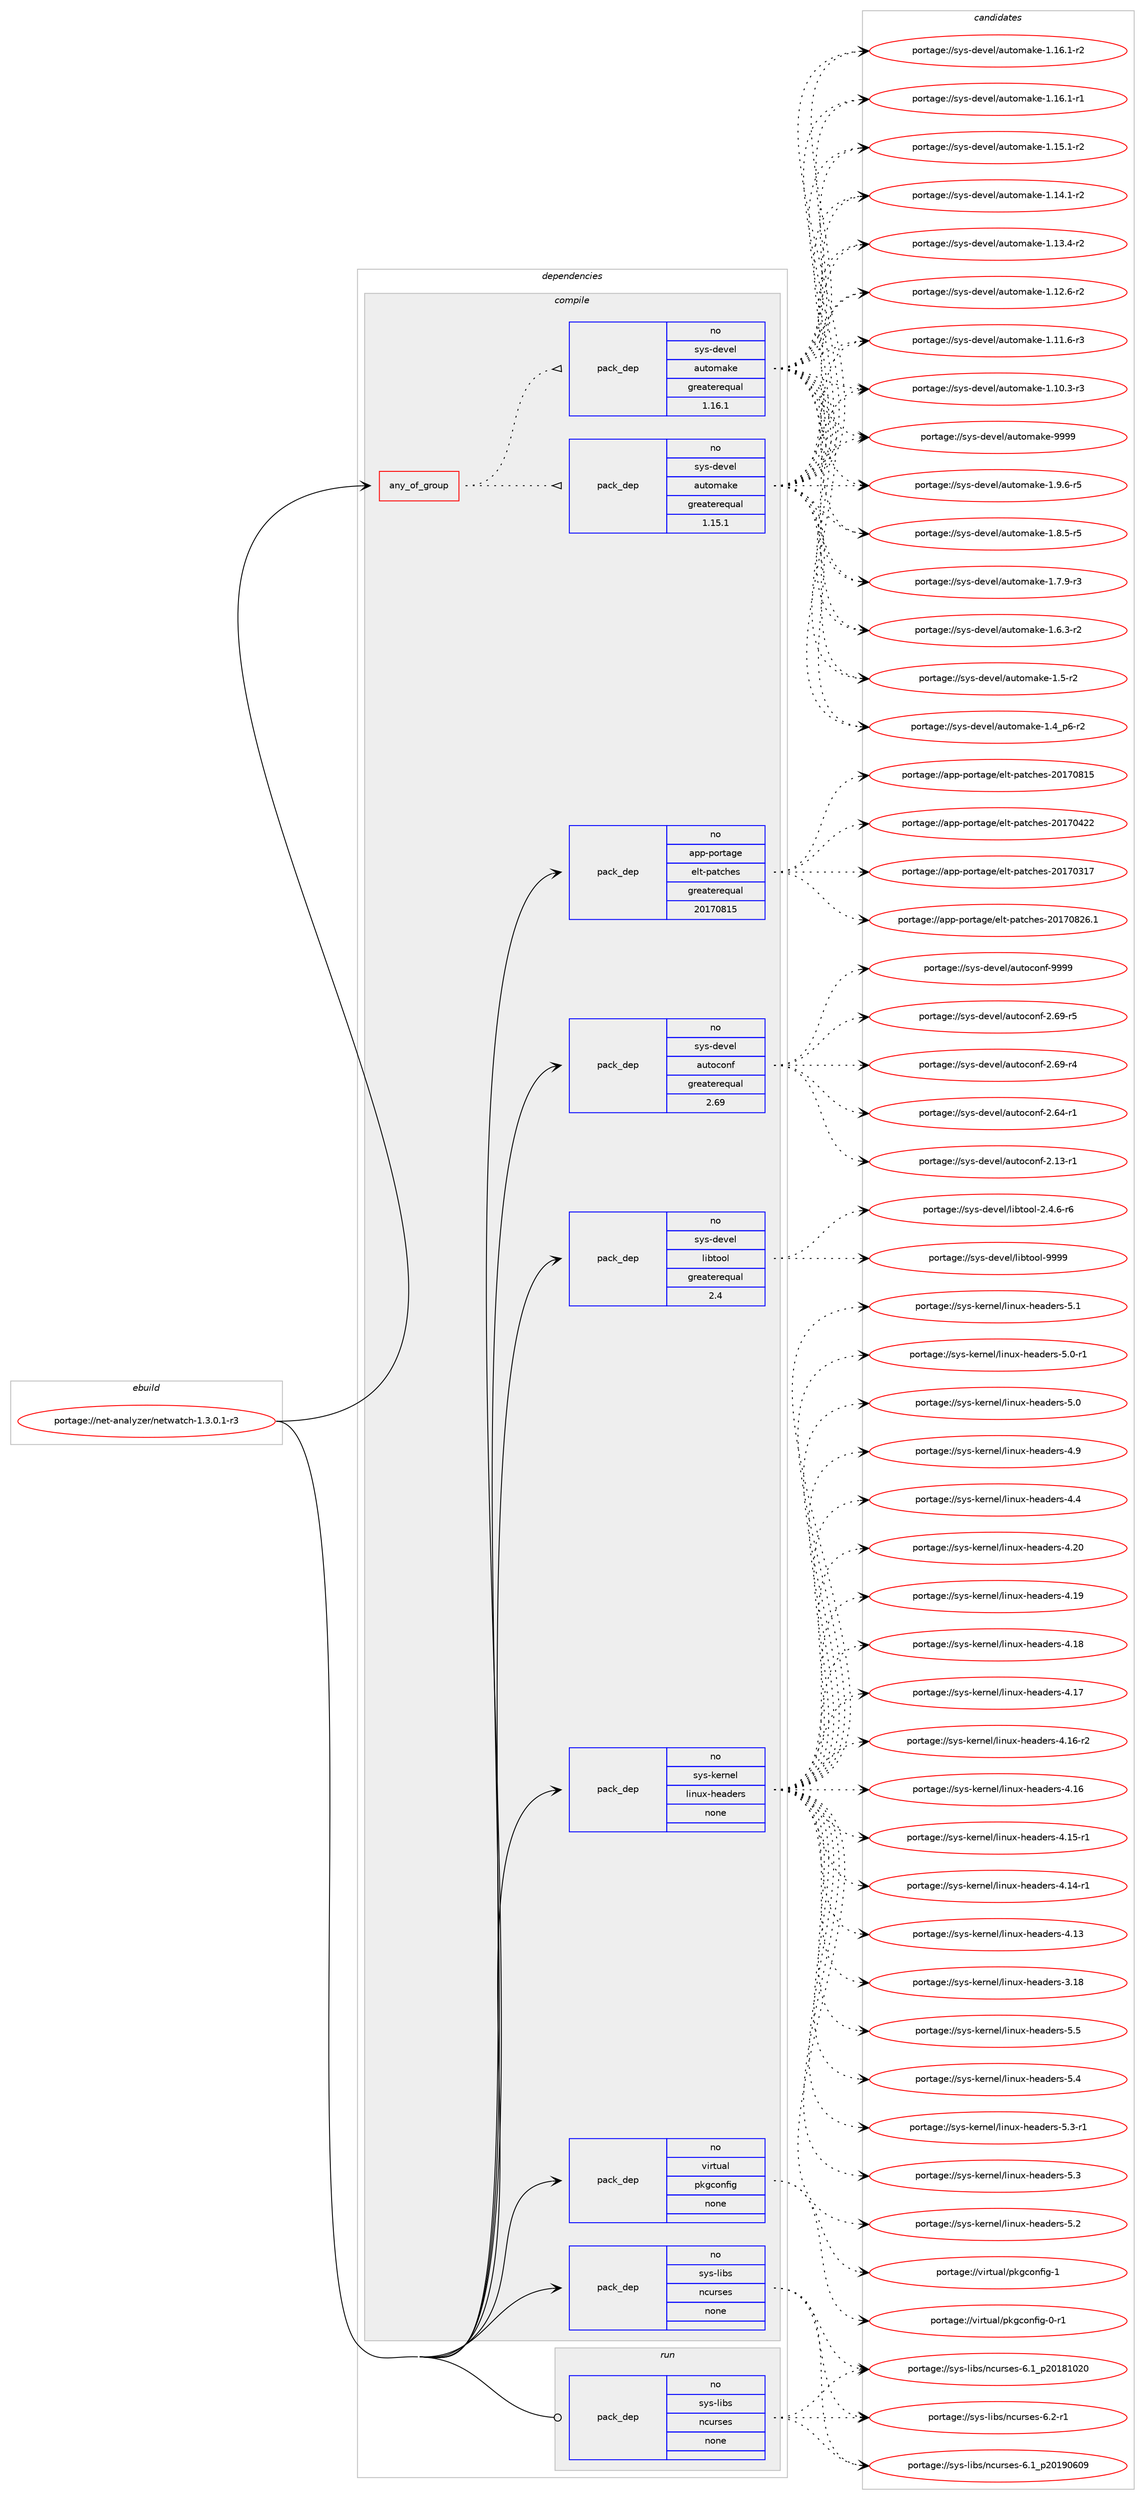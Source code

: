 digraph prolog {

# *************
# Graph options
# *************

newrank=true;
concentrate=true;
compound=true;
graph [rankdir=LR,fontname=Helvetica,fontsize=10,ranksep=1.5];#, ranksep=2.5, nodesep=0.2];
edge  [arrowhead=vee];
node  [fontname=Helvetica,fontsize=10];

# **********
# The ebuild
# **********

subgraph cluster_leftcol {
color=gray;
rank=same;
label=<<i>ebuild</i>>;
id [label="portage://net-analyzer/netwatch-1.3.0.1-r3", color=red, width=4, href="../net-analyzer/netwatch-1.3.0.1-r3.svg"];
}

# ****************
# The dependencies
# ****************

subgraph cluster_midcol {
color=gray;
label=<<i>dependencies</i>>;
subgraph cluster_compile {
fillcolor="#eeeeee";
style=filled;
label=<<i>compile</i>>;
subgraph any1297 {
dependency66941 [label=<<TABLE BORDER="0" CELLBORDER="1" CELLSPACING="0" CELLPADDING="4"><TR><TD CELLPADDING="10">any_of_group</TD></TR></TABLE>>, shape=none, color=red];subgraph pack51814 {
dependency66942 [label=<<TABLE BORDER="0" CELLBORDER="1" CELLSPACING="0" CELLPADDING="4" WIDTH="220"><TR><TD ROWSPAN="6" CELLPADDING="30">pack_dep</TD></TR><TR><TD WIDTH="110">no</TD></TR><TR><TD>sys-devel</TD></TR><TR><TD>automake</TD></TR><TR><TD>greaterequal</TD></TR><TR><TD>1.16.1</TD></TR></TABLE>>, shape=none, color=blue];
}
dependency66941:e -> dependency66942:w [weight=20,style="dotted",arrowhead="oinv"];
subgraph pack51815 {
dependency66943 [label=<<TABLE BORDER="0" CELLBORDER="1" CELLSPACING="0" CELLPADDING="4" WIDTH="220"><TR><TD ROWSPAN="6" CELLPADDING="30">pack_dep</TD></TR><TR><TD WIDTH="110">no</TD></TR><TR><TD>sys-devel</TD></TR><TR><TD>automake</TD></TR><TR><TD>greaterequal</TD></TR><TR><TD>1.15.1</TD></TR></TABLE>>, shape=none, color=blue];
}
dependency66941:e -> dependency66943:w [weight=20,style="dotted",arrowhead="oinv"];
}
id:e -> dependency66941:w [weight=20,style="solid",arrowhead="vee"];
subgraph pack51816 {
dependency66944 [label=<<TABLE BORDER="0" CELLBORDER="1" CELLSPACING="0" CELLPADDING="4" WIDTH="220"><TR><TD ROWSPAN="6" CELLPADDING="30">pack_dep</TD></TR><TR><TD WIDTH="110">no</TD></TR><TR><TD>app-portage</TD></TR><TR><TD>elt-patches</TD></TR><TR><TD>greaterequal</TD></TR><TR><TD>20170815</TD></TR></TABLE>>, shape=none, color=blue];
}
id:e -> dependency66944:w [weight=20,style="solid",arrowhead="vee"];
subgraph pack51817 {
dependency66945 [label=<<TABLE BORDER="0" CELLBORDER="1" CELLSPACING="0" CELLPADDING="4" WIDTH="220"><TR><TD ROWSPAN="6" CELLPADDING="30">pack_dep</TD></TR><TR><TD WIDTH="110">no</TD></TR><TR><TD>sys-devel</TD></TR><TR><TD>autoconf</TD></TR><TR><TD>greaterequal</TD></TR><TR><TD>2.69</TD></TR></TABLE>>, shape=none, color=blue];
}
id:e -> dependency66945:w [weight=20,style="solid",arrowhead="vee"];
subgraph pack51818 {
dependency66946 [label=<<TABLE BORDER="0" CELLBORDER="1" CELLSPACING="0" CELLPADDING="4" WIDTH="220"><TR><TD ROWSPAN="6" CELLPADDING="30">pack_dep</TD></TR><TR><TD WIDTH="110">no</TD></TR><TR><TD>sys-devel</TD></TR><TR><TD>libtool</TD></TR><TR><TD>greaterequal</TD></TR><TR><TD>2.4</TD></TR></TABLE>>, shape=none, color=blue];
}
id:e -> dependency66946:w [weight=20,style="solid",arrowhead="vee"];
subgraph pack51819 {
dependency66947 [label=<<TABLE BORDER="0" CELLBORDER="1" CELLSPACING="0" CELLPADDING="4" WIDTH="220"><TR><TD ROWSPAN="6" CELLPADDING="30">pack_dep</TD></TR><TR><TD WIDTH="110">no</TD></TR><TR><TD>sys-kernel</TD></TR><TR><TD>linux-headers</TD></TR><TR><TD>none</TD></TR><TR><TD></TD></TR></TABLE>>, shape=none, color=blue];
}
id:e -> dependency66947:w [weight=20,style="solid",arrowhead="vee"];
subgraph pack51820 {
dependency66948 [label=<<TABLE BORDER="0" CELLBORDER="1" CELLSPACING="0" CELLPADDING="4" WIDTH="220"><TR><TD ROWSPAN="6" CELLPADDING="30">pack_dep</TD></TR><TR><TD WIDTH="110">no</TD></TR><TR><TD>sys-libs</TD></TR><TR><TD>ncurses</TD></TR><TR><TD>none</TD></TR><TR><TD></TD></TR></TABLE>>, shape=none, color=blue];
}
id:e -> dependency66948:w [weight=20,style="solid",arrowhead="vee"];
subgraph pack51821 {
dependency66949 [label=<<TABLE BORDER="0" CELLBORDER="1" CELLSPACING="0" CELLPADDING="4" WIDTH="220"><TR><TD ROWSPAN="6" CELLPADDING="30">pack_dep</TD></TR><TR><TD WIDTH="110">no</TD></TR><TR><TD>virtual</TD></TR><TR><TD>pkgconfig</TD></TR><TR><TD>none</TD></TR><TR><TD></TD></TR></TABLE>>, shape=none, color=blue];
}
id:e -> dependency66949:w [weight=20,style="solid",arrowhead="vee"];
}
subgraph cluster_compileandrun {
fillcolor="#eeeeee";
style=filled;
label=<<i>compile and run</i>>;
}
subgraph cluster_run {
fillcolor="#eeeeee";
style=filled;
label=<<i>run</i>>;
subgraph pack51822 {
dependency66950 [label=<<TABLE BORDER="0" CELLBORDER="1" CELLSPACING="0" CELLPADDING="4" WIDTH="220"><TR><TD ROWSPAN="6" CELLPADDING="30">pack_dep</TD></TR><TR><TD WIDTH="110">no</TD></TR><TR><TD>sys-libs</TD></TR><TR><TD>ncurses</TD></TR><TR><TD>none</TD></TR><TR><TD></TD></TR></TABLE>>, shape=none, color=blue];
}
id:e -> dependency66950:w [weight=20,style="solid",arrowhead="odot"];
}
}

# **************
# The candidates
# **************

subgraph cluster_choices {
rank=same;
color=gray;
label=<<i>candidates</i>>;

subgraph choice51814 {
color=black;
nodesep=1;
choice115121115451001011181011084797117116111109971071014557575757 [label="portage://sys-devel/automake-9999", color=red, width=4,href="../sys-devel/automake-9999.svg"];
choice115121115451001011181011084797117116111109971071014549465746544511453 [label="portage://sys-devel/automake-1.9.6-r5", color=red, width=4,href="../sys-devel/automake-1.9.6-r5.svg"];
choice115121115451001011181011084797117116111109971071014549465646534511453 [label="portage://sys-devel/automake-1.8.5-r5", color=red, width=4,href="../sys-devel/automake-1.8.5-r5.svg"];
choice115121115451001011181011084797117116111109971071014549465546574511451 [label="portage://sys-devel/automake-1.7.9-r3", color=red, width=4,href="../sys-devel/automake-1.7.9-r3.svg"];
choice115121115451001011181011084797117116111109971071014549465446514511450 [label="portage://sys-devel/automake-1.6.3-r2", color=red, width=4,href="../sys-devel/automake-1.6.3-r2.svg"];
choice11512111545100101118101108479711711611110997107101454946534511450 [label="portage://sys-devel/automake-1.5-r2", color=red, width=4,href="../sys-devel/automake-1.5-r2.svg"];
choice115121115451001011181011084797117116111109971071014549465295112544511450 [label="portage://sys-devel/automake-1.4_p6-r2", color=red, width=4,href="../sys-devel/automake-1.4_p6-r2.svg"];
choice11512111545100101118101108479711711611110997107101454946495446494511450 [label="portage://sys-devel/automake-1.16.1-r2", color=red, width=4,href="../sys-devel/automake-1.16.1-r2.svg"];
choice11512111545100101118101108479711711611110997107101454946495446494511449 [label="portage://sys-devel/automake-1.16.1-r1", color=red, width=4,href="../sys-devel/automake-1.16.1-r1.svg"];
choice11512111545100101118101108479711711611110997107101454946495346494511450 [label="portage://sys-devel/automake-1.15.1-r2", color=red, width=4,href="../sys-devel/automake-1.15.1-r2.svg"];
choice11512111545100101118101108479711711611110997107101454946495246494511450 [label="portage://sys-devel/automake-1.14.1-r2", color=red, width=4,href="../sys-devel/automake-1.14.1-r2.svg"];
choice11512111545100101118101108479711711611110997107101454946495146524511450 [label="portage://sys-devel/automake-1.13.4-r2", color=red, width=4,href="../sys-devel/automake-1.13.4-r2.svg"];
choice11512111545100101118101108479711711611110997107101454946495046544511450 [label="portage://sys-devel/automake-1.12.6-r2", color=red, width=4,href="../sys-devel/automake-1.12.6-r2.svg"];
choice11512111545100101118101108479711711611110997107101454946494946544511451 [label="portage://sys-devel/automake-1.11.6-r3", color=red, width=4,href="../sys-devel/automake-1.11.6-r3.svg"];
choice11512111545100101118101108479711711611110997107101454946494846514511451 [label="portage://sys-devel/automake-1.10.3-r3", color=red, width=4,href="../sys-devel/automake-1.10.3-r3.svg"];
dependency66942:e -> choice115121115451001011181011084797117116111109971071014557575757:w [style=dotted,weight="100"];
dependency66942:e -> choice115121115451001011181011084797117116111109971071014549465746544511453:w [style=dotted,weight="100"];
dependency66942:e -> choice115121115451001011181011084797117116111109971071014549465646534511453:w [style=dotted,weight="100"];
dependency66942:e -> choice115121115451001011181011084797117116111109971071014549465546574511451:w [style=dotted,weight="100"];
dependency66942:e -> choice115121115451001011181011084797117116111109971071014549465446514511450:w [style=dotted,weight="100"];
dependency66942:e -> choice11512111545100101118101108479711711611110997107101454946534511450:w [style=dotted,weight="100"];
dependency66942:e -> choice115121115451001011181011084797117116111109971071014549465295112544511450:w [style=dotted,weight="100"];
dependency66942:e -> choice11512111545100101118101108479711711611110997107101454946495446494511450:w [style=dotted,weight="100"];
dependency66942:e -> choice11512111545100101118101108479711711611110997107101454946495446494511449:w [style=dotted,weight="100"];
dependency66942:e -> choice11512111545100101118101108479711711611110997107101454946495346494511450:w [style=dotted,weight="100"];
dependency66942:e -> choice11512111545100101118101108479711711611110997107101454946495246494511450:w [style=dotted,weight="100"];
dependency66942:e -> choice11512111545100101118101108479711711611110997107101454946495146524511450:w [style=dotted,weight="100"];
dependency66942:e -> choice11512111545100101118101108479711711611110997107101454946495046544511450:w [style=dotted,weight="100"];
dependency66942:e -> choice11512111545100101118101108479711711611110997107101454946494946544511451:w [style=dotted,weight="100"];
dependency66942:e -> choice11512111545100101118101108479711711611110997107101454946494846514511451:w [style=dotted,weight="100"];
}
subgraph choice51815 {
color=black;
nodesep=1;
choice115121115451001011181011084797117116111109971071014557575757 [label="portage://sys-devel/automake-9999", color=red, width=4,href="../sys-devel/automake-9999.svg"];
choice115121115451001011181011084797117116111109971071014549465746544511453 [label="portage://sys-devel/automake-1.9.6-r5", color=red, width=4,href="../sys-devel/automake-1.9.6-r5.svg"];
choice115121115451001011181011084797117116111109971071014549465646534511453 [label="portage://sys-devel/automake-1.8.5-r5", color=red, width=4,href="../sys-devel/automake-1.8.5-r5.svg"];
choice115121115451001011181011084797117116111109971071014549465546574511451 [label="portage://sys-devel/automake-1.7.9-r3", color=red, width=4,href="../sys-devel/automake-1.7.9-r3.svg"];
choice115121115451001011181011084797117116111109971071014549465446514511450 [label="portage://sys-devel/automake-1.6.3-r2", color=red, width=4,href="../sys-devel/automake-1.6.3-r2.svg"];
choice11512111545100101118101108479711711611110997107101454946534511450 [label="portage://sys-devel/automake-1.5-r2", color=red, width=4,href="../sys-devel/automake-1.5-r2.svg"];
choice115121115451001011181011084797117116111109971071014549465295112544511450 [label="portage://sys-devel/automake-1.4_p6-r2", color=red, width=4,href="../sys-devel/automake-1.4_p6-r2.svg"];
choice11512111545100101118101108479711711611110997107101454946495446494511450 [label="portage://sys-devel/automake-1.16.1-r2", color=red, width=4,href="../sys-devel/automake-1.16.1-r2.svg"];
choice11512111545100101118101108479711711611110997107101454946495446494511449 [label="portage://sys-devel/automake-1.16.1-r1", color=red, width=4,href="../sys-devel/automake-1.16.1-r1.svg"];
choice11512111545100101118101108479711711611110997107101454946495346494511450 [label="portage://sys-devel/automake-1.15.1-r2", color=red, width=4,href="../sys-devel/automake-1.15.1-r2.svg"];
choice11512111545100101118101108479711711611110997107101454946495246494511450 [label="portage://sys-devel/automake-1.14.1-r2", color=red, width=4,href="../sys-devel/automake-1.14.1-r2.svg"];
choice11512111545100101118101108479711711611110997107101454946495146524511450 [label="portage://sys-devel/automake-1.13.4-r2", color=red, width=4,href="../sys-devel/automake-1.13.4-r2.svg"];
choice11512111545100101118101108479711711611110997107101454946495046544511450 [label="portage://sys-devel/automake-1.12.6-r2", color=red, width=4,href="../sys-devel/automake-1.12.6-r2.svg"];
choice11512111545100101118101108479711711611110997107101454946494946544511451 [label="portage://sys-devel/automake-1.11.6-r3", color=red, width=4,href="../sys-devel/automake-1.11.6-r3.svg"];
choice11512111545100101118101108479711711611110997107101454946494846514511451 [label="portage://sys-devel/automake-1.10.3-r3", color=red, width=4,href="../sys-devel/automake-1.10.3-r3.svg"];
dependency66943:e -> choice115121115451001011181011084797117116111109971071014557575757:w [style=dotted,weight="100"];
dependency66943:e -> choice115121115451001011181011084797117116111109971071014549465746544511453:w [style=dotted,weight="100"];
dependency66943:e -> choice115121115451001011181011084797117116111109971071014549465646534511453:w [style=dotted,weight="100"];
dependency66943:e -> choice115121115451001011181011084797117116111109971071014549465546574511451:w [style=dotted,weight="100"];
dependency66943:e -> choice115121115451001011181011084797117116111109971071014549465446514511450:w [style=dotted,weight="100"];
dependency66943:e -> choice11512111545100101118101108479711711611110997107101454946534511450:w [style=dotted,weight="100"];
dependency66943:e -> choice115121115451001011181011084797117116111109971071014549465295112544511450:w [style=dotted,weight="100"];
dependency66943:e -> choice11512111545100101118101108479711711611110997107101454946495446494511450:w [style=dotted,weight="100"];
dependency66943:e -> choice11512111545100101118101108479711711611110997107101454946495446494511449:w [style=dotted,weight="100"];
dependency66943:e -> choice11512111545100101118101108479711711611110997107101454946495346494511450:w [style=dotted,weight="100"];
dependency66943:e -> choice11512111545100101118101108479711711611110997107101454946495246494511450:w [style=dotted,weight="100"];
dependency66943:e -> choice11512111545100101118101108479711711611110997107101454946495146524511450:w [style=dotted,weight="100"];
dependency66943:e -> choice11512111545100101118101108479711711611110997107101454946495046544511450:w [style=dotted,weight="100"];
dependency66943:e -> choice11512111545100101118101108479711711611110997107101454946494946544511451:w [style=dotted,weight="100"];
dependency66943:e -> choice11512111545100101118101108479711711611110997107101454946494846514511451:w [style=dotted,weight="100"];
}
subgraph choice51816 {
color=black;
nodesep=1;
choice971121124511211111411697103101471011081164511297116991041011154550484955485650544649 [label="portage://app-portage/elt-patches-20170826.1", color=red, width=4,href="../app-portage/elt-patches-20170826.1.svg"];
choice97112112451121111141169710310147101108116451129711699104101115455048495548564953 [label="portage://app-portage/elt-patches-20170815", color=red, width=4,href="../app-portage/elt-patches-20170815.svg"];
choice97112112451121111141169710310147101108116451129711699104101115455048495548525050 [label="portage://app-portage/elt-patches-20170422", color=red, width=4,href="../app-portage/elt-patches-20170422.svg"];
choice97112112451121111141169710310147101108116451129711699104101115455048495548514955 [label="portage://app-portage/elt-patches-20170317", color=red, width=4,href="../app-portage/elt-patches-20170317.svg"];
dependency66944:e -> choice971121124511211111411697103101471011081164511297116991041011154550484955485650544649:w [style=dotted,weight="100"];
dependency66944:e -> choice97112112451121111141169710310147101108116451129711699104101115455048495548564953:w [style=dotted,weight="100"];
dependency66944:e -> choice97112112451121111141169710310147101108116451129711699104101115455048495548525050:w [style=dotted,weight="100"];
dependency66944:e -> choice97112112451121111141169710310147101108116451129711699104101115455048495548514955:w [style=dotted,weight="100"];
}
subgraph choice51817 {
color=black;
nodesep=1;
choice115121115451001011181011084797117116111991111101024557575757 [label="portage://sys-devel/autoconf-9999", color=red, width=4,href="../sys-devel/autoconf-9999.svg"];
choice1151211154510010111810110847971171161119911111010245504654574511453 [label="portage://sys-devel/autoconf-2.69-r5", color=red, width=4,href="../sys-devel/autoconf-2.69-r5.svg"];
choice1151211154510010111810110847971171161119911111010245504654574511452 [label="portage://sys-devel/autoconf-2.69-r4", color=red, width=4,href="../sys-devel/autoconf-2.69-r4.svg"];
choice1151211154510010111810110847971171161119911111010245504654524511449 [label="portage://sys-devel/autoconf-2.64-r1", color=red, width=4,href="../sys-devel/autoconf-2.64-r1.svg"];
choice1151211154510010111810110847971171161119911111010245504649514511449 [label="portage://sys-devel/autoconf-2.13-r1", color=red, width=4,href="../sys-devel/autoconf-2.13-r1.svg"];
dependency66945:e -> choice115121115451001011181011084797117116111991111101024557575757:w [style=dotted,weight="100"];
dependency66945:e -> choice1151211154510010111810110847971171161119911111010245504654574511453:w [style=dotted,weight="100"];
dependency66945:e -> choice1151211154510010111810110847971171161119911111010245504654574511452:w [style=dotted,weight="100"];
dependency66945:e -> choice1151211154510010111810110847971171161119911111010245504654524511449:w [style=dotted,weight="100"];
dependency66945:e -> choice1151211154510010111810110847971171161119911111010245504649514511449:w [style=dotted,weight="100"];
}
subgraph choice51818 {
color=black;
nodesep=1;
choice1151211154510010111810110847108105981161111111084557575757 [label="portage://sys-devel/libtool-9999", color=red, width=4,href="../sys-devel/libtool-9999.svg"];
choice1151211154510010111810110847108105981161111111084550465246544511454 [label="portage://sys-devel/libtool-2.4.6-r6", color=red, width=4,href="../sys-devel/libtool-2.4.6-r6.svg"];
dependency66946:e -> choice1151211154510010111810110847108105981161111111084557575757:w [style=dotted,weight="100"];
dependency66946:e -> choice1151211154510010111810110847108105981161111111084550465246544511454:w [style=dotted,weight="100"];
}
subgraph choice51819 {
color=black;
nodesep=1;
choice1151211154510710111411010110847108105110117120451041019710010111411545534653 [label="portage://sys-kernel/linux-headers-5.5", color=red, width=4,href="../sys-kernel/linux-headers-5.5.svg"];
choice1151211154510710111411010110847108105110117120451041019710010111411545534652 [label="portage://sys-kernel/linux-headers-5.4", color=red, width=4,href="../sys-kernel/linux-headers-5.4.svg"];
choice11512111545107101114110101108471081051101171204510410197100101114115455346514511449 [label="portage://sys-kernel/linux-headers-5.3-r1", color=red, width=4,href="../sys-kernel/linux-headers-5.3-r1.svg"];
choice1151211154510710111411010110847108105110117120451041019710010111411545534651 [label="portage://sys-kernel/linux-headers-5.3", color=red, width=4,href="../sys-kernel/linux-headers-5.3.svg"];
choice1151211154510710111411010110847108105110117120451041019710010111411545534650 [label="portage://sys-kernel/linux-headers-5.2", color=red, width=4,href="../sys-kernel/linux-headers-5.2.svg"];
choice1151211154510710111411010110847108105110117120451041019710010111411545534649 [label="portage://sys-kernel/linux-headers-5.1", color=red, width=4,href="../sys-kernel/linux-headers-5.1.svg"];
choice11512111545107101114110101108471081051101171204510410197100101114115455346484511449 [label="portage://sys-kernel/linux-headers-5.0-r1", color=red, width=4,href="../sys-kernel/linux-headers-5.0-r1.svg"];
choice1151211154510710111411010110847108105110117120451041019710010111411545534648 [label="portage://sys-kernel/linux-headers-5.0", color=red, width=4,href="../sys-kernel/linux-headers-5.0.svg"];
choice1151211154510710111411010110847108105110117120451041019710010111411545524657 [label="portage://sys-kernel/linux-headers-4.9", color=red, width=4,href="../sys-kernel/linux-headers-4.9.svg"];
choice1151211154510710111411010110847108105110117120451041019710010111411545524652 [label="portage://sys-kernel/linux-headers-4.4", color=red, width=4,href="../sys-kernel/linux-headers-4.4.svg"];
choice115121115451071011141101011084710810511011712045104101971001011141154552465048 [label="portage://sys-kernel/linux-headers-4.20", color=red, width=4,href="../sys-kernel/linux-headers-4.20.svg"];
choice115121115451071011141101011084710810511011712045104101971001011141154552464957 [label="portage://sys-kernel/linux-headers-4.19", color=red, width=4,href="../sys-kernel/linux-headers-4.19.svg"];
choice115121115451071011141101011084710810511011712045104101971001011141154552464956 [label="portage://sys-kernel/linux-headers-4.18", color=red, width=4,href="../sys-kernel/linux-headers-4.18.svg"];
choice115121115451071011141101011084710810511011712045104101971001011141154552464955 [label="portage://sys-kernel/linux-headers-4.17", color=red, width=4,href="../sys-kernel/linux-headers-4.17.svg"];
choice1151211154510710111411010110847108105110117120451041019710010111411545524649544511450 [label="portage://sys-kernel/linux-headers-4.16-r2", color=red, width=4,href="../sys-kernel/linux-headers-4.16-r2.svg"];
choice115121115451071011141101011084710810511011712045104101971001011141154552464954 [label="portage://sys-kernel/linux-headers-4.16", color=red, width=4,href="../sys-kernel/linux-headers-4.16.svg"];
choice1151211154510710111411010110847108105110117120451041019710010111411545524649534511449 [label="portage://sys-kernel/linux-headers-4.15-r1", color=red, width=4,href="../sys-kernel/linux-headers-4.15-r1.svg"];
choice1151211154510710111411010110847108105110117120451041019710010111411545524649524511449 [label="portage://sys-kernel/linux-headers-4.14-r1", color=red, width=4,href="../sys-kernel/linux-headers-4.14-r1.svg"];
choice115121115451071011141101011084710810511011712045104101971001011141154552464951 [label="portage://sys-kernel/linux-headers-4.13", color=red, width=4,href="../sys-kernel/linux-headers-4.13.svg"];
choice115121115451071011141101011084710810511011712045104101971001011141154551464956 [label="portage://sys-kernel/linux-headers-3.18", color=red, width=4,href="../sys-kernel/linux-headers-3.18.svg"];
dependency66947:e -> choice1151211154510710111411010110847108105110117120451041019710010111411545534653:w [style=dotted,weight="100"];
dependency66947:e -> choice1151211154510710111411010110847108105110117120451041019710010111411545534652:w [style=dotted,weight="100"];
dependency66947:e -> choice11512111545107101114110101108471081051101171204510410197100101114115455346514511449:w [style=dotted,weight="100"];
dependency66947:e -> choice1151211154510710111411010110847108105110117120451041019710010111411545534651:w [style=dotted,weight="100"];
dependency66947:e -> choice1151211154510710111411010110847108105110117120451041019710010111411545534650:w [style=dotted,weight="100"];
dependency66947:e -> choice1151211154510710111411010110847108105110117120451041019710010111411545534649:w [style=dotted,weight="100"];
dependency66947:e -> choice11512111545107101114110101108471081051101171204510410197100101114115455346484511449:w [style=dotted,weight="100"];
dependency66947:e -> choice1151211154510710111411010110847108105110117120451041019710010111411545534648:w [style=dotted,weight="100"];
dependency66947:e -> choice1151211154510710111411010110847108105110117120451041019710010111411545524657:w [style=dotted,weight="100"];
dependency66947:e -> choice1151211154510710111411010110847108105110117120451041019710010111411545524652:w [style=dotted,weight="100"];
dependency66947:e -> choice115121115451071011141101011084710810511011712045104101971001011141154552465048:w [style=dotted,weight="100"];
dependency66947:e -> choice115121115451071011141101011084710810511011712045104101971001011141154552464957:w [style=dotted,weight="100"];
dependency66947:e -> choice115121115451071011141101011084710810511011712045104101971001011141154552464956:w [style=dotted,weight="100"];
dependency66947:e -> choice115121115451071011141101011084710810511011712045104101971001011141154552464955:w [style=dotted,weight="100"];
dependency66947:e -> choice1151211154510710111411010110847108105110117120451041019710010111411545524649544511450:w [style=dotted,weight="100"];
dependency66947:e -> choice115121115451071011141101011084710810511011712045104101971001011141154552464954:w [style=dotted,weight="100"];
dependency66947:e -> choice1151211154510710111411010110847108105110117120451041019710010111411545524649534511449:w [style=dotted,weight="100"];
dependency66947:e -> choice1151211154510710111411010110847108105110117120451041019710010111411545524649524511449:w [style=dotted,weight="100"];
dependency66947:e -> choice115121115451071011141101011084710810511011712045104101971001011141154552464951:w [style=dotted,weight="100"];
dependency66947:e -> choice115121115451071011141101011084710810511011712045104101971001011141154551464956:w [style=dotted,weight="100"];
}
subgraph choice51820 {
color=black;
nodesep=1;
choice11512111545108105981154711099117114115101115455446504511449 [label="portage://sys-libs/ncurses-6.2-r1", color=red, width=4,href="../sys-libs/ncurses-6.2-r1.svg"];
choice1151211154510810598115471109911711411510111545544649951125048495748544857 [label="portage://sys-libs/ncurses-6.1_p20190609", color=red, width=4,href="../sys-libs/ncurses-6.1_p20190609.svg"];
choice1151211154510810598115471109911711411510111545544649951125048495649485048 [label="portage://sys-libs/ncurses-6.1_p20181020", color=red, width=4,href="../sys-libs/ncurses-6.1_p20181020.svg"];
dependency66948:e -> choice11512111545108105981154711099117114115101115455446504511449:w [style=dotted,weight="100"];
dependency66948:e -> choice1151211154510810598115471109911711411510111545544649951125048495748544857:w [style=dotted,weight="100"];
dependency66948:e -> choice1151211154510810598115471109911711411510111545544649951125048495649485048:w [style=dotted,weight="100"];
}
subgraph choice51821 {
color=black;
nodesep=1;
choice1181051141161179710847112107103991111101021051034549 [label="portage://virtual/pkgconfig-1", color=red, width=4,href="../virtual/pkgconfig-1.svg"];
choice11810511411611797108471121071039911111010210510345484511449 [label="portage://virtual/pkgconfig-0-r1", color=red, width=4,href="../virtual/pkgconfig-0-r1.svg"];
dependency66949:e -> choice1181051141161179710847112107103991111101021051034549:w [style=dotted,weight="100"];
dependency66949:e -> choice11810511411611797108471121071039911111010210510345484511449:w [style=dotted,weight="100"];
}
subgraph choice51822 {
color=black;
nodesep=1;
choice11512111545108105981154711099117114115101115455446504511449 [label="portage://sys-libs/ncurses-6.2-r1", color=red, width=4,href="../sys-libs/ncurses-6.2-r1.svg"];
choice1151211154510810598115471109911711411510111545544649951125048495748544857 [label="portage://sys-libs/ncurses-6.1_p20190609", color=red, width=4,href="../sys-libs/ncurses-6.1_p20190609.svg"];
choice1151211154510810598115471109911711411510111545544649951125048495649485048 [label="portage://sys-libs/ncurses-6.1_p20181020", color=red, width=4,href="../sys-libs/ncurses-6.1_p20181020.svg"];
dependency66950:e -> choice11512111545108105981154711099117114115101115455446504511449:w [style=dotted,weight="100"];
dependency66950:e -> choice1151211154510810598115471109911711411510111545544649951125048495748544857:w [style=dotted,weight="100"];
dependency66950:e -> choice1151211154510810598115471109911711411510111545544649951125048495649485048:w [style=dotted,weight="100"];
}
}

}
